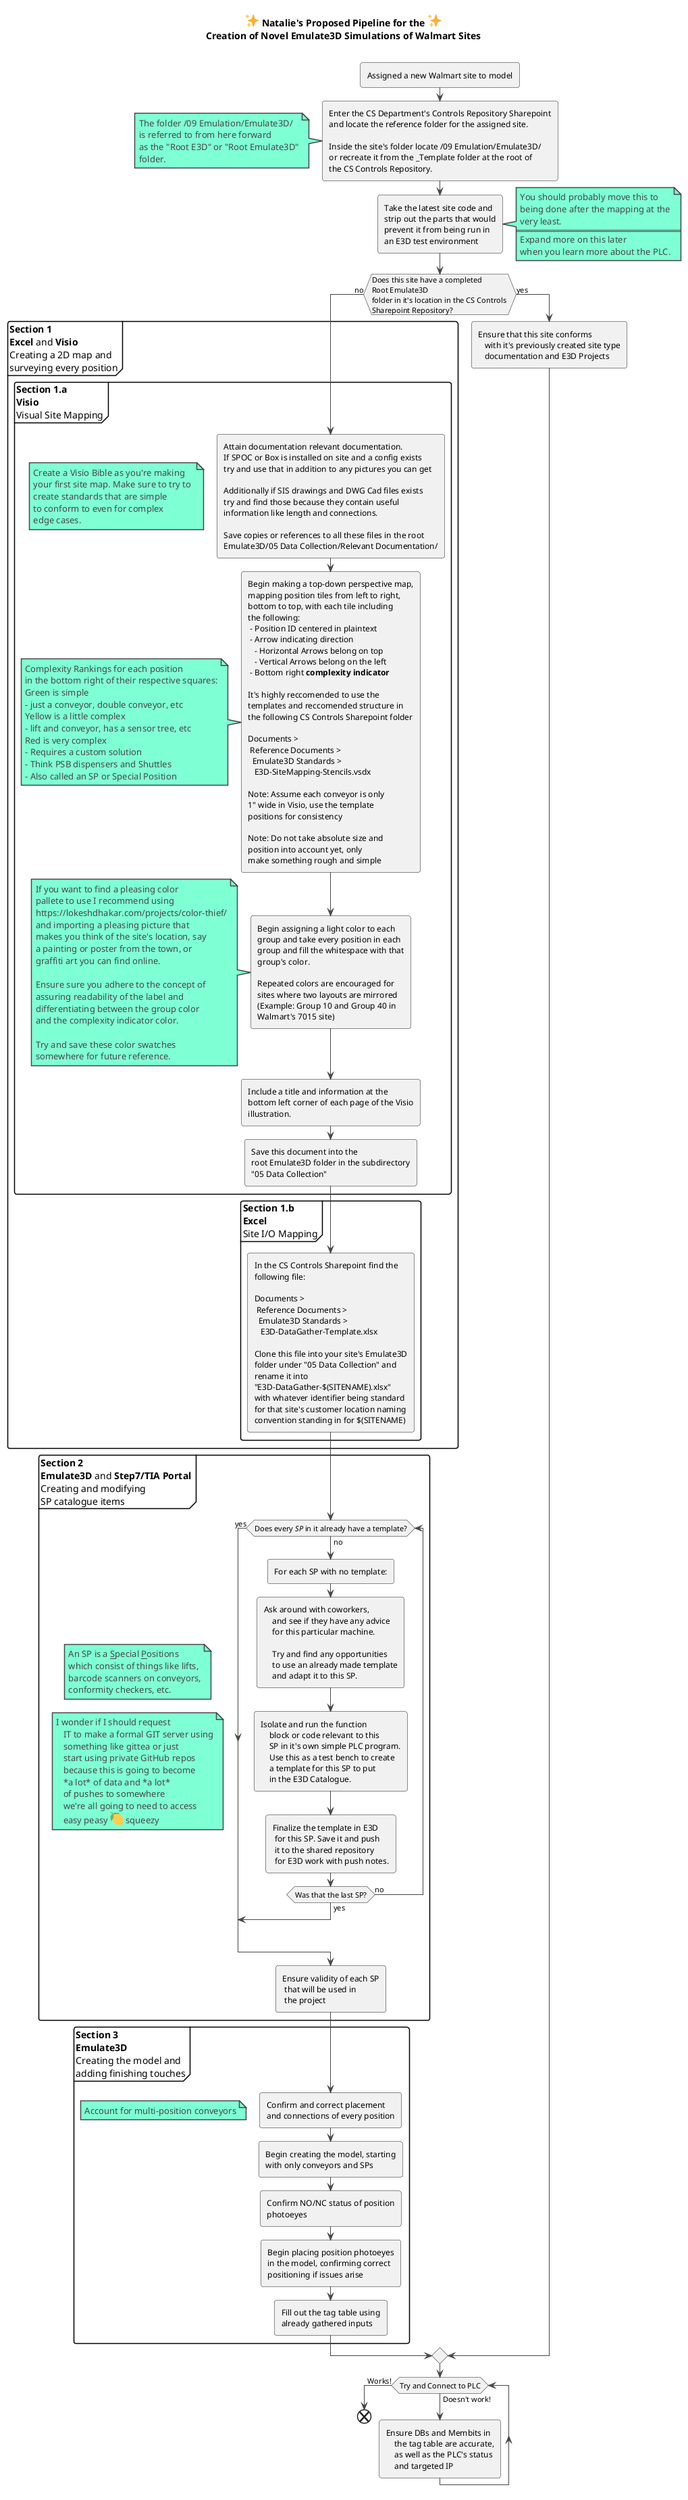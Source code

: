 @startuml
!theme vibrant

title 
<:sparkles:> Natalie's Proposed Pipeline for the <:sparkles:>
Creation of Novel Emulate3D Simulations of Walmart Sites
<$Swslg*0.05>
end title
:Assigned a new Walmart site to model;

:Enter the CS Department's Controls Repository Sharepoint
and locate the reference folder for the assigned site.

Inside the site's folder locate /09 Emulation/Emulate3D/ 
or recreate it from the _Template folder at the root of
the CS Controls Repository.;

note left
The folder /09 Emulation/Emulate3D/
is referred to from here forward
as the "Root E3D" or "Root Emulate3D"
folder.
end note

:Take the latest site code and
strip out the parts that would
prevent it from being run in
an E3D test environment;
note right
    You should probably move this to
    being done after the mapping at the
    very least.
    ====
    Expand more on this later
    when you learn more about the PLC.
end note
    
    if (Does this site have a completed\nRoot Emulate3D\nfolder in it's location in the CS Controls \nSharepoint Repository?) then (no)
    	partition "**Section 1** \n**Excel** and **Visio**\nCreating a 2D map and\nsurveying every position" {
			partition "**Section 1.a** \n**Visio**\nVisual Site Mapping"{
                :Attain documentation relevant documentation.
                If SPOC or Box is installed on site and a config exists
                try and use that in addition to any pictures you can get
                
                Additionally if SIS drawings and DWG Cad files exists
                try and find those because they contain useful
                information like length and connections.
                
                Save copies or references to all these files in the root
                Emulate3D/05 Data Collection/Relevant Documentation/;

                floating note left
                    Create a Visio Bible as you're making
                    your first site map. Make sure to try to 
                    create standards that are simple
                    to conform to even for complex 
                    edge cases.
                end note

                :Begin making a top-down perspective map, 
                mapping position tiles from left to right,
                bottom to top, with each tile including
                the following:
                 - Position ID centered in plaintext
                 - Arrow indicating direction
                   - Horizontal Arrows belong on top
                   - Vertical Arrows belong on the left
                 - Bottom right **complexity indicator**

                It's highly reccomended to use the
                templates and reccomended structure in
                the following CS Controls Sharepoint folder

                Documents > 
                 Reference Documents > 
                  Emulate3D Standards > 
                   E3D-SiteMapping-Stencils.vsdx

                Note: Assume each conveyor is only
                1" wide in Visio, use the template
                positions for consistency
                
                Note: Do not take absolute size and
                position into account yet, only
                make something rough and simple;

                note left
                    Complexity Rankings for each position
                    in the bottom right of their respective squares:
                    Green is simple
                    - just a conveyor, double conveyor, etc
                    Yellow is a little complex
                    - lift and conveyor, has a sensor tree, etc
                    Red is very complex
                    - Requires a custom solution
                    - Think PSB dispensers and Shuttles
                    - Also called an SP or Special Position
                end note

                :Begin assigning a light color to each
                group and take every position in each
                group and fill the whitespace with that
                group's color. 
                
                Repeated colors are encouraged for
                sites where two layouts are mirrored
                (Example: Group 10 and Group 40 in
                Walmart's 7015 site);

                note left
                 If you want to find a pleasing color
                 pallete to use I recommend using
                 https://lokeshdhakar.com/projects/color-thief/
                 and importing a pleasing picture that
                 makes you think of the site's location, say
                 a painting or poster from the town, or
                 graffiti art you can find online.

                 Ensure sure you adhere to the concept of
                 assuring readability of the label and
                 differentiating between the group color
                 and the complexity indicator color.

                 Try and save these color swatches
                 somewhere for future reference.
                end note

                :Include a title and information at the
                bottom left corner of each page of the Visio
                illustration.;
                
                :Save this document into the
                root Emulate3D folder in the subdirectory
                "05 Data Collection";
            }			
			
            partition "**Section 1.b** \n**Excel**\nSite I/O Mapping"{
                :In the CS Controls Sharepoint find the
                following file:

                Documents > 
                 Reference Documents > 
                  Emulate3D Standards > 
                   E3D-DataGather-Template.xlsx
                
                Clone this file into your site's Emulate3D
                folder under "05 Data Collection" and
                rename it into
                "E3D-DataGather-$(SITENAME).xlsx"
                with whatever identifier being standard
                for that site's customer location naming
                convention standing in for $(SITENAME);

            }
        }
        partition "**Section 2**\n**Emulate3D** and **Step7/TIA Portal**\nCreating and modifying\nSP catalogue items" {
            while (Does every <i>SP</i> in it already have a template?) is (no)
            floating note left
            	An SP is a __S__pecial __P__ositions
            	which consist of things like lifts,
            	barcode scanners on conveyors,
            	conformity checkers, etc.
            end note
            floating note left
            	I wonder if I should request
                IT to make a formal GIT server using
                something like gittea or just
                start using private GitHub repos
                because this is going to become
                *a lot* of data and *a lot*
                of pushes to somewhere
                we're all going to need to access
                easy peasy <:lemon:> squeezy
            end note
            
                :For each SP with no template:;
                	:Ask around with coworkers,
                     and see if they have any advice
                     for this particular machine.
                     
                     Try and find any opportunities
                     to use an already made template
                     and adapt it to this SP.;
                	:Isolate and run the function
                     block or code relevant to this
                     SP in it's own simple PLC program.
                     Use this as a test bench to create
                     a template for this SP to put
                     in the E3D Catalogue.;
                    :Finalize the template in E3D
                     for this SP. Save it and push
                     it to the shared repository
                     for E3D work with push notes.;
                	if (Was that the last SP?) then (yes)
                		break
                	else (no)
                	endif
            endwhile (yes)
            :Ensure validity of each SP
             that will be used in
             the project;
        } 

        partition "**Section 3**\n**Emulate3D**\nCreating the model and\nadding finishing touches"{
            :Confirm and correct placement
            and connections of every position;
            floating note left: Account for multi-position conveyors
            :Begin creating the model, starting
            with only conveyors and SPs;
            :Confirm NO/NC status of position
            photoeyes;
            :Begin placing position photoeyes
            in the model, confirming correct
            positioning if issues arise;
            :Fill out the tag table using
            already gathered inputs;
        }
    else (yes)
    	:Ensure that this site conforms
        with it's previously created site type
        documentation and E3D Projects;
    endif
    
    while(Try and Connect to PLC) is (Doesn't work!) 
    	:Ensure DBs and Membits in
         the tag table are accurate,
         as well as the PLC's status
         and targeted IP;
    endwhile (Works!)
end
@enduml